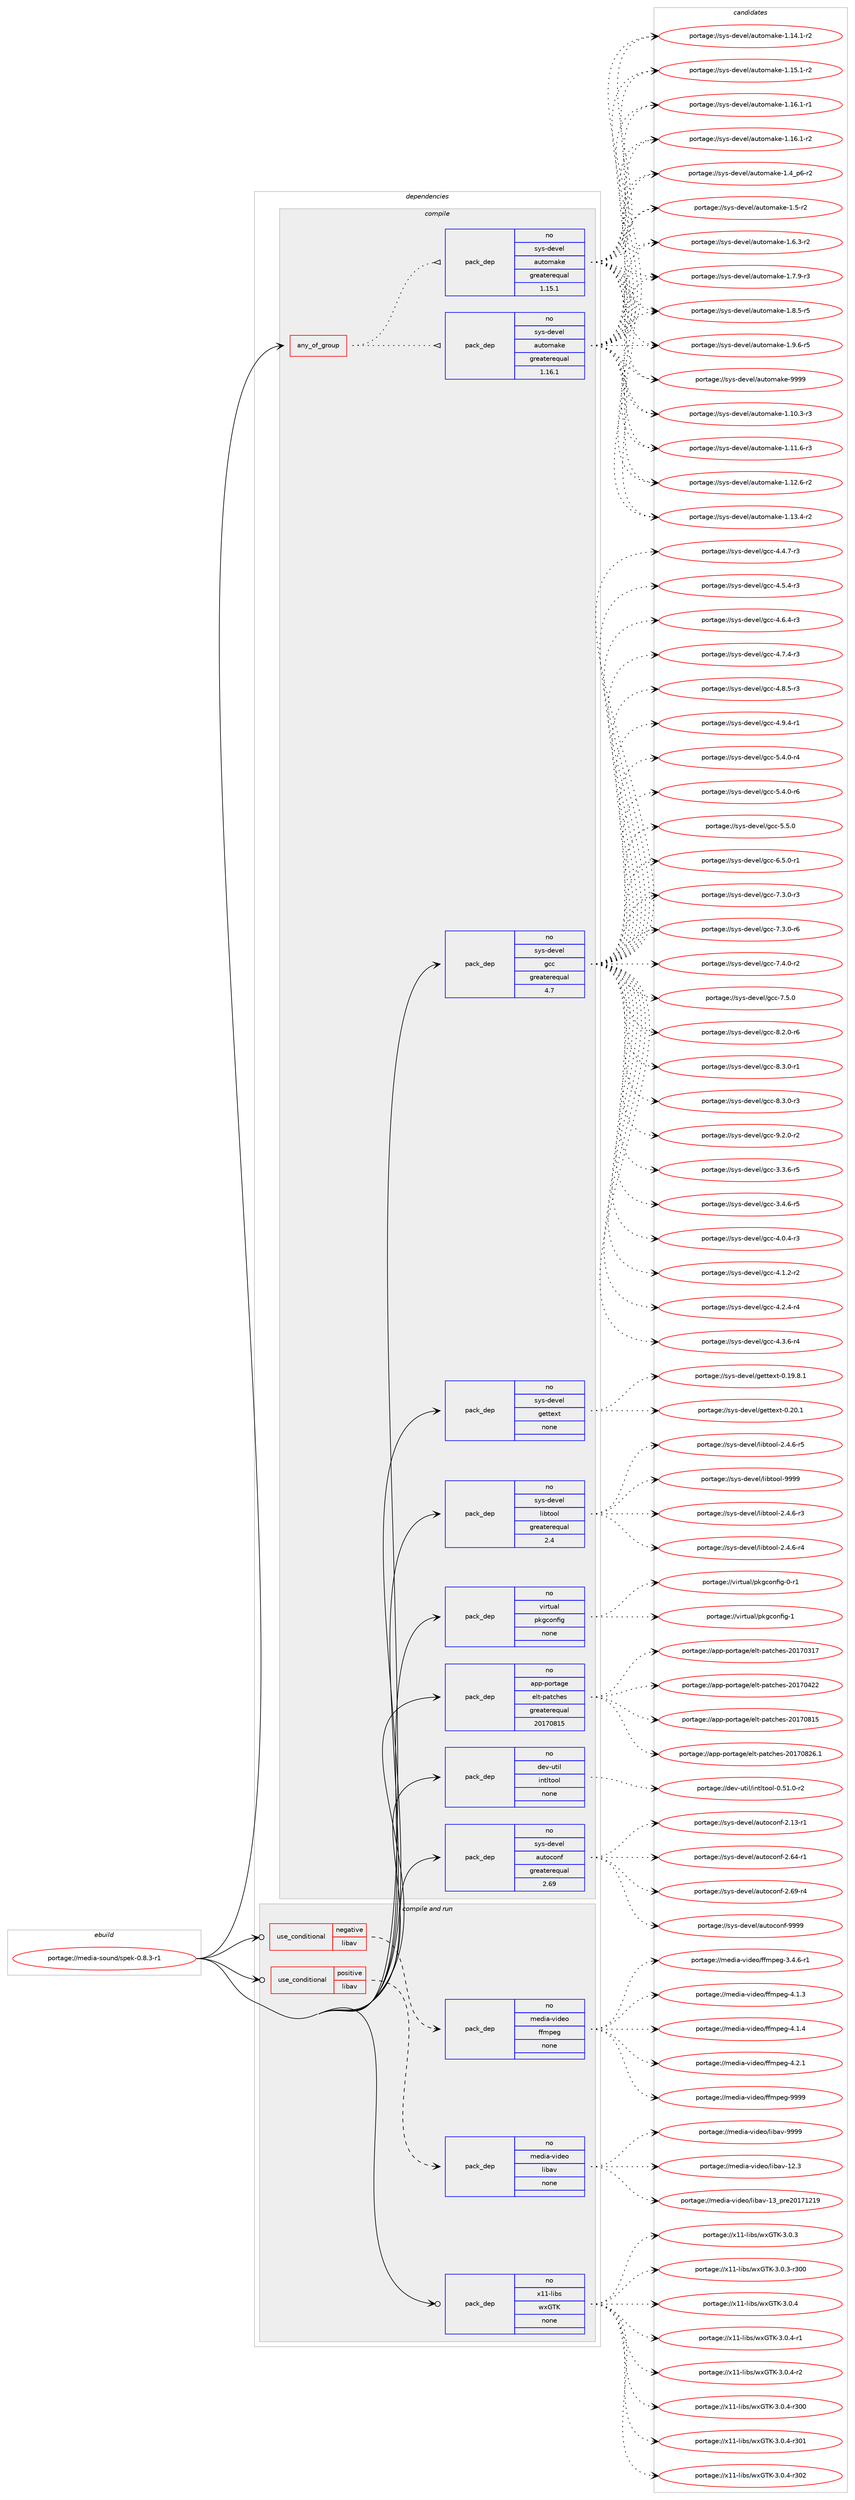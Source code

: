 digraph prolog {

# *************
# Graph options
# *************

newrank=true;
concentrate=true;
compound=true;
graph [rankdir=LR,fontname=Helvetica,fontsize=10,ranksep=1.5];#, ranksep=2.5, nodesep=0.2];
edge  [arrowhead=vee];
node  [fontname=Helvetica,fontsize=10];

# **********
# The ebuild
# **********

subgraph cluster_leftcol {
color=gray;
rank=same;
label=<<i>ebuild</i>>;
id [label="portage://media-sound/spek-0.8.3-r1", color=red, width=4, href="../media-sound/spek-0.8.3-r1.svg"];
}

# ****************
# The dependencies
# ****************

subgraph cluster_midcol {
color=gray;
label=<<i>dependencies</i>>;
subgraph cluster_compile {
fillcolor="#eeeeee";
style=filled;
label=<<i>compile</i>>;
subgraph any5384 {
dependency336552 [label=<<TABLE BORDER="0" CELLBORDER="1" CELLSPACING="0" CELLPADDING="4"><TR><TD CELLPADDING="10">any_of_group</TD></TR></TABLE>>, shape=none, color=red];subgraph pack247415 {
dependency336553 [label=<<TABLE BORDER="0" CELLBORDER="1" CELLSPACING="0" CELLPADDING="4" WIDTH="220"><TR><TD ROWSPAN="6" CELLPADDING="30">pack_dep</TD></TR><TR><TD WIDTH="110">no</TD></TR><TR><TD>sys-devel</TD></TR><TR><TD>automake</TD></TR><TR><TD>greaterequal</TD></TR><TR><TD>1.16.1</TD></TR></TABLE>>, shape=none, color=blue];
}
dependency336552:e -> dependency336553:w [weight=20,style="dotted",arrowhead="oinv"];
subgraph pack247416 {
dependency336554 [label=<<TABLE BORDER="0" CELLBORDER="1" CELLSPACING="0" CELLPADDING="4" WIDTH="220"><TR><TD ROWSPAN="6" CELLPADDING="30">pack_dep</TD></TR><TR><TD WIDTH="110">no</TD></TR><TR><TD>sys-devel</TD></TR><TR><TD>automake</TD></TR><TR><TD>greaterequal</TD></TR><TR><TD>1.15.1</TD></TR></TABLE>>, shape=none, color=blue];
}
dependency336552:e -> dependency336554:w [weight=20,style="dotted",arrowhead="oinv"];
}
id:e -> dependency336552:w [weight=20,style="solid",arrowhead="vee"];
subgraph pack247417 {
dependency336555 [label=<<TABLE BORDER="0" CELLBORDER="1" CELLSPACING="0" CELLPADDING="4" WIDTH="220"><TR><TD ROWSPAN="6" CELLPADDING="30">pack_dep</TD></TR><TR><TD WIDTH="110">no</TD></TR><TR><TD>app-portage</TD></TR><TR><TD>elt-patches</TD></TR><TR><TD>greaterequal</TD></TR><TR><TD>20170815</TD></TR></TABLE>>, shape=none, color=blue];
}
id:e -> dependency336555:w [weight=20,style="solid",arrowhead="vee"];
subgraph pack247418 {
dependency336556 [label=<<TABLE BORDER="0" CELLBORDER="1" CELLSPACING="0" CELLPADDING="4" WIDTH="220"><TR><TD ROWSPAN="6" CELLPADDING="30">pack_dep</TD></TR><TR><TD WIDTH="110">no</TD></TR><TR><TD>dev-util</TD></TR><TR><TD>intltool</TD></TR><TR><TD>none</TD></TR><TR><TD></TD></TR></TABLE>>, shape=none, color=blue];
}
id:e -> dependency336556:w [weight=20,style="solid",arrowhead="vee"];
subgraph pack247419 {
dependency336557 [label=<<TABLE BORDER="0" CELLBORDER="1" CELLSPACING="0" CELLPADDING="4" WIDTH="220"><TR><TD ROWSPAN="6" CELLPADDING="30">pack_dep</TD></TR><TR><TD WIDTH="110">no</TD></TR><TR><TD>sys-devel</TD></TR><TR><TD>autoconf</TD></TR><TR><TD>greaterequal</TD></TR><TR><TD>2.69</TD></TR></TABLE>>, shape=none, color=blue];
}
id:e -> dependency336557:w [weight=20,style="solid",arrowhead="vee"];
subgraph pack247420 {
dependency336558 [label=<<TABLE BORDER="0" CELLBORDER="1" CELLSPACING="0" CELLPADDING="4" WIDTH="220"><TR><TD ROWSPAN="6" CELLPADDING="30">pack_dep</TD></TR><TR><TD WIDTH="110">no</TD></TR><TR><TD>sys-devel</TD></TR><TR><TD>gcc</TD></TR><TR><TD>greaterequal</TD></TR><TR><TD>4.7</TD></TR></TABLE>>, shape=none, color=blue];
}
id:e -> dependency336558:w [weight=20,style="solid",arrowhead="vee"];
subgraph pack247421 {
dependency336559 [label=<<TABLE BORDER="0" CELLBORDER="1" CELLSPACING="0" CELLPADDING="4" WIDTH="220"><TR><TD ROWSPAN="6" CELLPADDING="30">pack_dep</TD></TR><TR><TD WIDTH="110">no</TD></TR><TR><TD>sys-devel</TD></TR><TR><TD>gettext</TD></TR><TR><TD>none</TD></TR><TR><TD></TD></TR></TABLE>>, shape=none, color=blue];
}
id:e -> dependency336559:w [weight=20,style="solid",arrowhead="vee"];
subgraph pack247422 {
dependency336560 [label=<<TABLE BORDER="0" CELLBORDER="1" CELLSPACING="0" CELLPADDING="4" WIDTH="220"><TR><TD ROWSPAN="6" CELLPADDING="30">pack_dep</TD></TR><TR><TD WIDTH="110">no</TD></TR><TR><TD>sys-devel</TD></TR><TR><TD>libtool</TD></TR><TR><TD>greaterequal</TD></TR><TR><TD>2.4</TD></TR></TABLE>>, shape=none, color=blue];
}
id:e -> dependency336560:w [weight=20,style="solid",arrowhead="vee"];
subgraph pack247423 {
dependency336561 [label=<<TABLE BORDER="0" CELLBORDER="1" CELLSPACING="0" CELLPADDING="4" WIDTH="220"><TR><TD ROWSPAN="6" CELLPADDING="30">pack_dep</TD></TR><TR><TD WIDTH="110">no</TD></TR><TR><TD>virtual</TD></TR><TR><TD>pkgconfig</TD></TR><TR><TD>none</TD></TR><TR><TD></TD></TR></TABLE>>, shape=none, color=blue];
}
id:e -> dependency336561:w [weight=20,style="solid",arrowhead="vee"];
}
subgraph cluster_compileandrun {
fillcolor="#eeeeee";
style=filled;
label=<<i>compile and run</i>>;
subgraph cond83610 {
dependency336562 [label=<<TABLE BORDER="0" CELLBORDER="1" CELLSPACING="0" CELLPADDING="4"><TR><TD ROWSPAN="3" CELLPADDING="10">use_conditional</TD></TR><TR><TD>negative</TD></TR><TR><TD>libav</TD></TR></TABLE>>, shape=none, color=red];
subgraph pack247424 {
dependency336563 [label=<<TABLE BORDER="0" CELLBORDER="1" CELLSPACING="0" CELLPADDING="4" WIDTH="220"><TR><TD ROWSPAN="6" CELLPADDING="30">pack_dep</TD></TR><TR><TD WIDTH="110">no</TD></TR><TR><TD>media-video</TD></TR><TR><TD>ffmpeg</TD></TR><TR><TD>none</TD></TR><TR><TD></TD></TR></TABLE>>, shape=none, color=blue];
}
dependency336562:e -> dependency336563:w [weight=20,style="dashed",arrowhead="vee"];
}
id:e -> dependency336562:w [weight=20,style="solid",arrowhead="odotvee"];
subgraph cond83611 {
dependency336564 [label=<<TABLE BORDER="0" CELLBORDER="1" CELLSPACING="0" CELLPADDING="4"><TR><TD ROWSPAN="3" CELLPADDING="10">use_conditional</TD></TR><TR><TD>positive</TD></TR><TR><TD>libav</TD></TR></TABLE>>, shape=none, color=red];
subgraph pack247425 {
dependency336565 [label=<<TABLE BORDER="0" CELLBORDER="1" CELLSPACING="0" CELLPADDING="4" WIDTH="220"><TR><TD ROWSPAN="6" CELLPADDING="30">pack_dep</TD></TR><TR><TD WIDTH="110">no</TD></TR><TR><TD>media-video</TD></TR><TR><TD>libav</TD></TR><TR><TD>none</TD></TR><TR><TD></TD></TR></TABLE>>, shape=none, color=blue];
}
dependency336564:e -> dependency336565:w [weight=20,style="dashed",arrowhead="vee"];
}
id:e -> dependency336564:w [weight=20,style="solid",arrowhead="odotvee"];
subgraph pack247426 {
dependency336566 [label=<<TABLE BORDER="0" CELLBORDER="1" CELLSPACING="0" CELLPADDING="4" WIDTH="220"><TR><TD ROWSPAN="6" CELLPADDING="30">pack_dep</TD></TR><TR><TD WIDTH="110">no</TD></TR><TR><TD>x11-libs</TD></TR><TR><TD>wxGTK</TD></TR><TR><TD>none</TD></TR><TR><TD></TD></TR></TABLE>>, shape=none, color=blue];
}
id:e -> dependency336566:w [weight=20,style="solid",arrowhead="odotvee"];
}
subgraph cluster_run {
fillcolor="#eeeeee";
style=filled;
label=<<i>run</i>>;
}
}

# **************
# The candidates
# **************

subgraph cluster_choices {
rank=same;
color=gray;
label=<<i>candidates</i>>;

subgraph choice247415 {
color=black;
nodesep=1;
choiceportage11512111545100101118101108479711711611110997107101454946494846514511451 [label="portage://sys-devel/automake-1.10.3-r3", color=red, width=4,href="../sys-devel/automake-1.10.3-r3.svg"];
choiceportage11512111545100101118101108479711711611110997107101454946494946544511451 [label="portage://sys-devel/automake-1.11.6-r3", color=red, width=4,href="../sys-devel/automake-1.11.6-r3.svg"];
choiceportage11512111545100101118101108479711711611110997107101454946495046544511450 [label="portage://sys-devel/automake-1.12.6-r2", color=red, width=4,href="../sys-devel/automake-1.12.6-r2.svg"];
choiceportage11512111545100101118101108479711711611110997107101454946495146524511450 [label="portage://sys-devel/automake-1.13.4-r2", color=red, width=4,href="../sys-devel/automake-1.13.4-r2.svg"];
choiceportage11512111545100101118101108479711711611110997107101454946495246494511450 [label="portage://sys-devel/automake-1.14.1-r2", color=red, width=4,href="../sys-devel/automake-1.14.1-r2.svg"];
choiceportage11512111545100101118101108479711711611110997107101454946495346494511450 [label="portage://sys-devel/automake-1.15.1-r2", color=red, width=4,href="../sys-devel/automake-1.15.1-r2.svg"];
choiceportage11512111545100101118101108479711711611110997107101454946495446494511449 [label="portage://sys-devel/automake-1.16.1-r1", color=red, width=4,href="../sys-devel/automake-1.16.1-r1.svg"];
choiceportage11512111545100101118101108479711711611110997107101454946495446494511450 [label="portage://sys-devel/automake-1.16.1-r2", color=red, width=4,href="../sys-devel/automake-1.16.1-r2.svg"];
choiceportage115121115451001011181011084797117116111109971071014549465295112544511450 [label="portage://sys-devel/automake-1.4_p6-r2", color=red, width=4,href="../sys-devel/automake-1.4_p6-r2.svg"];
choiceportage11512111545100101118101108479711711611110997107101454946534511450 [label="portage://sys-devel/automake-1.5-r2", color=red, width=4,href="../sys-devel/automake-1.5-r2.svg"];
choiceportage115121115451001011181011084797117116111109971071014549465446514511450 [label="portage://sys-devel/automake-1.6.3-r2", color=red, width=4,href="../sys-devel/automake-1.6.3-r2.svg"];
choiceportage115121115451001011181011084797117116111109971071014549465546574511451 [label="portage://sys-devel/automake-1.7.9-r3", color=red, width=4,href="../sys-devel/automake-1.7.9-r3.svg"];
choiceportage115121115451001011181011084797117116111109971071014549465646534511453 [label="portage://sys-devel/automake-1.8.5-r5", color=red, width=4,href="../sys-devel/automake-1.8.5-r5.svg"];
choiceportage115121115451001011181011084797117116111109971071014549465746544511453 [label="portage://sys-devel/automake-1.9.6-r5", color=red, width=4,href="../sys-devel/automake-1.9.6-r5.svg"];
choiceportage115121115451001011181011084797117116111109971071014557575757 [label="portage://sys-devel/automake-9999", color=red, width=4,href="../sys-devel/automake-9999.svg"];
dependency336553:e -> choiceportage11512111545100101118101108479711711611110997107101454946494846514511451:w [style=dotted,weight="100"];
dependency336553:e -> choiceportage11512111545100101118101108479711711611110997107101454946494946544511451:w [style=dotted,weight="100"];
dependency336553:e -> choiceportage11512111545100101118101108479711711611110997107101454946495046544511450:w [style=dotted,weight="100"];
dependency336553:e -> choiceportage11512111545100101118101108479711711611110997107101454946495146524511450:w [style=dotted,weight="100"];
dependency336553:e -> choiceportage11512111545100101118101108479711711611110997107101454946495246494511450:w [style=dotted,weight="100"];
dependency336553:e -> choiceportage11512111545100101118101108479711711611110997107101454946495346494511450:w [style=dotted,weight="100"];
dependency336553:e -> choiceportage11512111545100101118101108479711711611110997107101454946495446494511449:w [style=dotted,weight="100"];
dependency336553:e -> choiceportage11512111545100101118101108479711711611110997107101454946495446494511450:w [style=dotted,weight="100"];
dependency336553:e -> choiceportage115121115451001011181011084797117116111109971071014549465295112544511450:w [style=dotted,weight="100"];
dependency336553:e -> choiceportage11512111545100101118101108479711711611110997107101454946534511450:w [style=dotted,weight="100"];
dependency336553:e -> choiceportage115121115451001011181011084797117116111109971071014549465446514511450:w [style=dotted,weight="100"];
dependency336553:e -> choiceportage115121115451001011181011084797117116111109971071014549465546574511451:w [style=dotted,weight="100"];
dependency336553:e -> choiceportage115121115451001011181011084797117116111109971071014549465646534511453:w [style=dotted,weight="100"];
dependency336553:e -> choiceportage115121115451001011181011084797117116111109971071014549465746544511453:w [style=dotted,weight="100"];
dependency336553:e -> choiceportage115121115451001011181011084797117116111109971071014557575757:w [style=dotted,weight="100"];
}
subgraph choice247416 {
color=black;
nodesep=1;
choiceportage11512111545100101118101108479711711611110997107101454946494846514511451 [label="portage://sys-devel/automake-1.10.3-r3", color=red, width=4,href="../sys-devel/automake-1.10.3-r3.svg"];
choiceportage11512111545100101118101108479711711611110997107101454946494946544511451 [label="portage://sys-devel/automake-1.11.6-r3", color=red, width=4,href="../sys-devel/automake-1.11.6-r3.svg"];
choiceportage11512111545100101118101108479711711611110997107101454946495046544511450 [label="portage://sys-devel/automake-1.12.6-r2", color=red, width=4,href="../sys-devel/automake-1.12.6-r2.svg"];
choiceportage11512111545100101118101108479711711611110997107101454946495146524511450 [label="portage://sys-devel/automake-1.13.4-r2", color=red, width=4,href="../sys-devel/automake-1.13.4-r2.svg"];
choiceportage11512111545100101118101108479711711611110997107101454946495246494511450 [label="portage://sys-devel/automake-1.14.1-r2", color=red, width=4,href="../sys-devel/automake-1.14.1-r2.svg"];
choiceportage11512111545100101118101108479711711611110997107101454946495346494511450 [label="portage://sys-devel/automake-1.15.1-r2", color=red, width=4,href="../sys-devel/automake-1.15.1-r2.svg"];
choiceportage11512111545100101118101108479711711611110997107101454946495446494511449 [label="portage://sys-devel/automake-1.16.1-r1", color=red, width=4,href="../sys-devel/automake-1.16.1-r1.svg"];
choiceportage11512111545100101118101108479711711611110997107101454946495446494511450 [label="portage://sys-devel/automake-1.16.1-r2", color=red, width=4,href="../sys-devel/automake-1.16.1-r2.svg"];
choiceportage115121115451001011181011084797117116111109971071014549465295112544511450 [label="portage://sys-devel/automake-1.4_p6-r2", color=red, width=4,href="../sys-devel/automake-1.4_p6-r2.svg"];
choiceportage11512111545100101118101108479711711611110997107101454946534511450 [label="portage://sys-devel/automake-1.5-r2", color=red, width=4,href="../sys-devel/automake-1.5-r2.svg"];
choiceportage115121115451001011181011084797117116111109971071014549465446514511450 [label="portage://sys-devel/automake-1.6.3-r2", color=red, width=4,href="../sys-devel/automake-1.6.3-r2.svg"];
choiceportage115121115451001011181011084797117116111109971071014549465546574511451 [label="portage://sys-devel/automake-1.7.9-r3", color=red, width=4,href="../sys-devel/automake-1.7.9-r3.svg"];
choiceportage115121115451001011181011084797117116111109971071014549465646534511453 [label="portage://sys-devel/automake-1.8.5-r5", color=red, width=4,href="../sys-devel/automake-1.8.5-r5.svg"];
choiceportage115121115451001011181011084797117116111109971071014549465746544511453 [label="portage://sys-devel/automake-1.9.6-r5", color=red, width=4,href="../sys-devel/automake-1.9.6-r5.svg"];
choiceportage115121115451001011181011084797117116111109971071014557575757 [label="portage://sys-devel/automake-9999", color=red, width=4,href="../sys-devel/automake-9999.svg"];
dependency336554:e -> choiceportage11512111545100101118101108479711711611110997107101454946494846514511451:w [style=dotted,weight="100"];
dependency336554:e -> choiceportage11512111545100101118101108479711711611110997107101454946494946544511451:w [style=dotted,weight="100"];
dependency336554:e -> choiceportage11512111545100101118101108479711711611110997107101454946495046544511450:w [style=dotted,weight="100"];
dependency336554:e -> choiceportage11512111545100101118101108479711711611110997107101454946495146524511450:w [style=dotted,weight="100"];
dependency336554:e -> choiceportage11512111545100101118101108479711711611110997107101454946495246494511450:w [style=dotted,weight="100"];
dependency336554:e -> choiceportage11512111545100101118101108479711711611110997107101454946495346494511450:w [style=dotted,weight="100"];
dependency336554:e -> choiceportage11512111545100101118101108479711711611110997107101454946495446494511449:w [style=dotted,weight="100"];
dependency336554:e -> choiceportage11512111545100101118101108479711711611110997107101454946495446494511450:w [style=dotted,weight="100"];
dependency336554:e -> choiceportage115121115451001011181011084797117116111109971071014549465295112544511450:w [style=dotted,weight="100"];
dependency336554:e -> choiceportage11512111545100101118101108479711711611110997107101454946534511450:w [style=dotted,weight="100"];
dependency336554:e -> choiceportage115121115451001011181011084797117116111109971071014549465446514511450:w [style=dotted,weight="100"];
dependency336554:e -> choiceportage115121115451001011181011084797117116111109971071014549465546574511451:w [style=dotted,weight="100"];
dependency336554:e -> choiceportage115121115451001011181011084797117116111109971071014549465646534511453:w [style=dotted,weight="100"];
dependency336554:e -> choiceportage115121115451001011181011084797117116111109971071014549465746544511453:w [style=dotted,weight="100"];
dependency336554:e -> choiceportage115121115451001011181011084797117116111109971071014557575757:w [style=dotted,weight="100"];
}
subgraph choice247417 {
color=black;
nodesep=1;
choiceportage97112112451121111141169710310147101108116451129711699104101115455048495548514955 [label="portage://app-portage/elt-patches-20170317", color=red, width=4,href="../app-portage/elt-patches-20170317.svg"];
choiceportage97112112451121111141169710310147101108116451129711699104101115455048495548525050 [label="portage://app-portage/elt-patches-20170422", color=red, width=4,href="../app-portage/elt-patches-20170422.svg"];
choiceportage97112112451121111141169710310147101108116451129711699104101115455048495548564953 [label="portage://app-portage/elt-patches-20170815", color=red, width=4,href="../app-portage/elt-patches-20170815.svg"];
choiceportage971121124511211111411697103101471011081164511297116991041011154550484955485650544649 [label="portage://app-portage/elt-patches-20170826.1", color=red, width=4,href="../app-portage/elt-patches-20170826.1.svg"];
dependency336555:e -> choiceportage97112112451121111141169710310147101108116451129711699104101115455048495548514955:w [style=dotted,weight="100"];
dependency336555:e -> choiceportage97112112451121111141169710310147101108116451129711699104101115455048495548525050:w [style=dotted,weight="100"];
dependency336555:e -> choiceportage97112112451121111141169710310147101108116451129711699104101115455048495548564953:w [style=dotted,weight="100"];
dependency336555:e -> choiceportage971121124511211111411697103101471011081164511297116991041011154550484955485650544649:w [style=dotted,weight="100"];
}
subgraph choice247418 {
color=black;
nodesep=1;
choiceportage1001011184511711610510847105110116108116111111108454846534946484511450 [label="portage://dev-util/intltool-0.51.0-r2", color=red, width=4,href="../dev-util/intltool-0.51.0-r2.svg"];
dependency336556:e -> choiceportage1001011184511711610510847105110116108116111111108454846534946484511450:w [style=dotted,weight="100"];
}
subgraph choice247419 {
color=black;
nodesep=1;
choiceportage1151211154510010111810110847971171161119911111010245504649514511449 [label="portage://sys-devel/autoconf-2.13-r1", color=red, width=4,href="../sys-devel/autoconf-2.13-r1.svg"];
choiceportage1151211154510010111810110847971171161119911111010245504654524511449 [label="portage://sys-devel/autoconf-2.64-r1", color=red, width=4,href="../sys-devel/autoconf-2.64-r1.svg"];
choiceportage1151211154510010111810110847971171161119911111010245504654574511452 [label="portage://sys-devel/autoconf-2.69-r4", color=red, width=4,href="../sys-devel/autoconf-2.69-r4.svg"];
choiceportage115121115451001011181011084797117116111991111101024557575757 [label="portage://sys-devel/autoconf-9999", color=red, width=4,href="../sys-devel/autoconf-9999.svg"];
dependency336557:e -> choiceportage1151211154510010111810110847971171161119911111010245504649514511449:w [style=dotted,weight="100"];
dependency336557:e -> choiceportage1151211154510010111810110847971171161119911111010245504654524511449:w [style=dotted,weight="100"];
dependency336557:e -> choiceportage1151211154510010111810110847971171161119911111010245504654574511452:w [style=dotted,weight="100"];
dependency336557:e -> choiceportage115121115451001011181011084797117116111991111101024557575757:w [style=dotted,weight="100"];
}
subgraph choice247420 {
color=black;
nodesep=1;
choiceportage115121115451001011181011084710399994551465146544511453 [label="portage://sys-devel/gcc-3.3.6-r5", color=red, width=4,href="../sys-devel/gcc-3.3.6-r5.svg"];
choiceportage115121115451001011181011084710399994551465246544511453 [label="portage://sys-devel/gcc-3.4.6-r5", color=red, width=4,href="../sys-devel/gcc-3.4.6-r5.svg"];
choiceportage115121115451001011181011084710399994552464846524511451 [label="portage://sys-devel/gcc-4.0.4-r3", color=red, width=4,href="../sys-devel/gcc-4.0.4-r3.svg"];
choiceportage115121115451001011181011084710399994552464946504511450 [label="portage://sys-devel/gcc-4.1.2-r2", color=red, width=4,href="../sys-devel/gcc-4.1.2-r2.svg"];
choiceportage115121115451001011181011084710399994552465046524511452 [label="portage://sys-devel/gcc-4.2.4-r4", color=red, width=4,href="../sys-devel/gcc-4.2.4-r4.svg"];
choiceportage115121115451001011181011084710399994552465146544511452 [label="portage://sys-devel/gcc-4.3.6-r4", color=red, width=4,href="../sys-devel/gcc-4.3.6-r4.svg"];
choiceportage115121115451001011181011084710399994552465246554511451 [label="portage://sys-devel/gcc-4.4.7-r3", color=red, width=4,href="../sys-devel/gcc-4.4.7-r3.svg"];
choiceportage115121115451001011181011084710399994552465346524511451 [label="portage://sys-devel/gcc-4.5.4-r3", color=red, width=4,href="../sys-devel/gcc-4.5.4-r3.svg"];
choiceportage115121115451001011181011084710399994552465446524511451 [label="portage://sys-devel/gcc-4.6.4-r3", color=red, width=4,href="../sys-devel/gcc-4.6.4-r3.svg"];
choiceportage115121115451001011181011084710399994552465546524511451 [label="portage://sys-devel/gcc-4.7.4-r3", color=red, width=4,href="../sys-devel/gcc-4.7.4-r3.svg"];
choiceportage115121115451001011181011084710399994552465646534511451 [label="portage://sys-devel/gcc-4.8.5-r3", color=red, width=4,href="../sys-devel/gcc-4.8.5-r3.svg"];
choiceportage115121115451001011181011084710399994552465746524511449 [label="portage://sys-devel/gcc-4.9.4-r1", color=red, width=4,href="../sys-devel/gcc-4.9.4-r1.svg"];
choiceportage115121115451001011181011084710399994553465246484511452 [label="portage://sys-devel/gcc-5.4.0-r4", color=red, width=4,href="../sys-devel/gcc-5.4.0-r4.svg"];
choiceportage115121115451001011181011084710399994553465246484511454 [label="portage://sys-devel/gcc-5.4.0-r6", color=red, width=4,href="../sys-devel/gcc-5.4.0-r6.svg"];
choiceportage11512111545100101118101108471039999455346534648 [label="portage://sys-devel/gcc-5.5.0", color=red, width=4,href="../sys-devel/gcc-5.5.0.svg"];
choiceportage115121115451001011181011084710399994554465346484511449 [label="portage://sys-devel/gcc-6.5.0-r1", color=red, width=4,href="../sys-devel/gcc-6.5.0-r1.svg"];
choiceportage115121115451001011181011084710399994555465146484511451 [label="portage://sys-devel/gcc-7.3.0-r3", color=red, width=4,href="../sys-devel/gcc-7.3.0-r3.svg"];
choiceportage115121115451001011181011084710399994555465146484511454 [label="portage://sys-devel/gcc-7.3.0-r6", color=red, width=4,href="../sys-devel/gcc-7.3.0-r6.svg"];
choiceportage115121115451001011181011084710399994555465246484511450 [label="portage://sys-devel/gcc-7.4.0-r2", color=red, width=4,href="../sys-devel/gcc-7.4.0-r2.svg"];
choiceportage11512111545100101118101108471039999455546534648 [label="portage://sys-devel/gcc-7.5.0", color=red, width=4,href="../sys-devel/gcc-7.5.0.svg"];
choiceportage115121115451001011181011084710399994556465046484511454 [label="portage://sys-devel/gcc-8.2.0-r6", color=red, width=4,href="../sys-devel/gcc-8.2.0-r6.svg"];
choiceportage115121115451001011181011084710399994556465146484511449 [label="portage://sys-devel/gcc-8.3.0-r1", color=red, width=4,href="../sys-devel/gcc-8.3.0-r1.svg"];
choiceportage115121115451001011181011084710399994556465146484511451 [label="portage://sys-devel/gcc-8.3.0-r3", color=red, width=4,href="../sys-devel/gcc-8.3.0-r3.svg"];
choiceportage115121115451001011181011084710399994557465046484511450 [label="portage://sys-devel/gcc-9.2.0-r2", color=red, width=4,href="../sys-devel/gcc-9.2.0-r2.svg"];
dependency336558:e -> choiceportage115121115451001011181011084710399994551465146544511453:w [style=dotted,weight="100"];
dependency336558:e -> choiceportage115121115451001011181011084710399994551465246544511453:w [style=dotted,weight="100"];
dependency336558:e -> choiceportage115121115451001011181011084710399994552464846524511451:w [style=dotted,weight="100"];
dependency336558:e -> choiceportage115121115451001011181011084710399994552464946504511450:w [style=dotted,weight="100"];
dependency336558:e -> choiceportage115121115451001011181011084710399994552465046524511452:w [style=dotted,weight="100"];
dependency336558:e -> choiceportage115121115451001011181011084710399994552465146544511452:w [style=dotted,weight="100"];
dependency336558:e -> choiceportage115121115451001011181011084710399994552465246554511451:w [style=dotted,weight="100"];
dependency336558:e -> choiceportage115121115451001011181011084710399994552465346524511451:w [style=dotted,weight="100"];
dependency336558:e -> choiceportage115121115451001011181011084710399994552465446524511451:w [style=dotted,weight="100"];
dependency336558:e -> choiceportage115121115451001011181011084710399994552465546524511451:w [style=dotted,weight="100"];
dependency336558:e -> choiceportage115121115451001011181011084710399994552465646534511451:w [style=dotted,weight="100"];
dependency336558:e -> choiceportage115121115451001011181011084710399994552465746524511449:w [style=dotted,weight="100"];
dependency336558:e -> choiceportage115121115451001011181011084710399994553465246484511452:w [style=dotted,weight="100"];
dependency336558:e -> choiceportage115121115451001011181011084710399994553465246484511454:w [style=dotted,weight="100"];
dependency336558:e -> choiceportage11512111545100101118101108471039999455346534648:w [style=dotted,weight="100"];
dependency336558:e -> choiceportage115121115451001011181011084710399994554465346484511449:w [style=dotted,weight="100"];
dependency336558:e -> choiceportage115121115451001011181011084710399994555465146484511451:w [style=dotted,weight="100"];
dependency336558:e -> choiceportage115121115451001011181011084710399994555465146484511454:w [style=dotted,weight="100"];
dependency336558:e -> choiceportage115121115451001011181011084710399994555465246484511450:w [style=dotted,weight="100"];
dependency336558:e -> choiceportage11512111545100101118101108471039999455546534648:w [style=dotted,weight="100"];
dependency336558:e -> choiceportage115121115451001011181011084710399994556465046484511454:w [style=dotted,weight="100"];
dependency336558:e -> choiceportage115121115451001011181011084710399994556465146484511449:w [style=dotted,weight="100"];
dependency336558:e -> choiceportage115121115451001011181011084710399994556465146484511451:w [style=dotted,weight="100"];
dependency336558:e -> choiceportage115121115451001011181011084710399994557465046484511450:w [style=dotted,weight="100"];
}
subgraph choice247421 {
color=black;
nodesep=1;
choiceportage1151211154510010111810110847103101116116101120116454846495746564649 [label="portage://sys-devel/gettext-0.19.8.1", color=red, width=4,href="../sys-devel/gettext-0.19.8.1.svg"];
choiceportage115121115451001011181011084710310111611610112011645484650484649 [label="portage://sys-devel/gettext-0.20.1", color=red, width=4,href="../sys-devel/gettext-0.20.1.svg"];
dependency336559:e -> choiceportage1151211154510010111810110847103101116116101120116454846495746564649:w [style=dotted,weight="100"];
dependency336559:e -> choiceportage115121115451001011181011084710310111611610112011645484650484649:w [style=dotted,weight="100"];
}
subgraph choice247422 {
color=black;
nodesep=1;
choiceportage1151211154510010111810110847108105981161111111084550465246544511451 [label="portage://sys-devel/libtool-2.4.6-r3", color=red, width=4,href="../sys-devel/libtool-2.4.6-r3.svg"];
choiceportage1151211154510010111810110847108105981161111111084550465246544511452 [label="portage://sys-devel/libtool-2.4.6-r4", color=red, width=4,href="../sys-devel/libtool-2.4.6-r4.svg"];
choiceportage1151211154510010111810110847108105981161111111084550465246544511453 [label="portage://sys-devel/libtool-2.4.6-r5", color=red, width=4,href="../sys-devel/libtool-2.4.6-r5.svg"];
choiceportage1151211154510010111810110847108105981161111111084557575757 [label="portage://sys-devel/libtool-9999", color=red, width=4,href="../sys-devel/libtool-9999.svg"];
dependency336560:e -> choiceportage1151211154510010111810110847108105981161111111084550465246544511451:w [style=dotted,weight="100"];
dependency336560:e -> choiceportage1151211154510010111810110847108105981161111111084550465246544511452:w [style=dotted,weight="100"];
dependency336560:e -> choiceportage1151211154510010111810110847108105981161111111084550465246544511453:w [style=dotted,weight="100"];
dependency336560:e -> choiceportage1151211154510010111810110847108105981161111111084557575757:w [style=dotted,weight="100"];
}
subgraph choice247423 {
color=black;
nodesep=1;
choiceportage11810511411611797108471121071039911111010210510345484511449 [label="portage://virtual/pkgconfig-0-r1", color=red, width=4,href="../virtual/pkgconfig-0-r1.svg"];
choiceportage1181051141161179710847112107103991111101021051034549 [label="portage://virtual/pkgconfig-1", color=red, width=4,href="../virtual/pkgconfig-1.svg"];
dependency336561:e -> choiceportage11810511411611797108471121071039911111010210510345484511449:w [style=dotted,weight="100"];
dependency336561:e -> choiceportage1181051141161179710847112107103991111101021051034549:w [style=dotted,weight="100"];
}
subgraph choice247424 {
color=black;
nodesep=1;
choiceportage1091011001059745118105100101111471021021091121011034551465246544511449 [label="portage://media-video/ffmpeg-3.4.6-r1", color=red, width=4,href="../media-video/ffmpeg-3.4.6-r1.svg"];
choiceportage109101100105974511810510010111147102102109112101103455246494651 [label="portage://media-video/ffmpeg-4.1.3", color=red, width=4,href="../media-video/ffmpeg-4.1.3.svg"];
choiceportage109101100105974511810510010111147102102109112101103455246494652 [label="portage://media-video/ffmpeg-4.1.4", color=red, width=4,href="../media-video/ffmpeg-4.1.4.svg"];
choiceportage109101100105974511810510010111147102102109112101103455246504649 [label="portage://media-video/ffmpeg-4.2.1", color=red, width=4,href="../media-video/ffmpeg-4.2.1.svg"];
choiceportage1091011001059745118105100101111471021021091121011034557575757 [label="portage://media-video/ffmpeg-9999", color=red, width=4,href="../media-video/ffmpeg-9999.svg"];
dependency336563:e -> choiceportage1091011001059745118105100101111471021021091121011034551465246544511449:w [style=dotted,weight="100"];
dependency336563:e -> choiceportage109101100105974511810510010111147102102109112101103455246494651:w [style=dotted,weight="100"];
dependency336563:e -> choiceportage109101100105974511810510010111147102102109112101103455246494652:w [style=dotted,weight="100"];
dependency336563:e -> choiceportage109101100105974511810510010111147102102109112101103455246504649:w [style=dotted,weight="100"];
dependency336563:e -> choiceportage1091011001059745118105100101111471021021091121011034557575757:w [style=dotted,weight="100"];
}
subgraph choice247425 {
color=black;
nodesep=1;
choiceportage10910110010597451181051001011114710810598971184549504651 [label="portage://media-video/libav-12.3", color=red, width=4,href="../media-video/libav-12.3.svg"];
choiceportage1091011001059745118105100101111471081059897118454951951121141015048495549504957 [label="portage://media-video/libav-13_pre20171219", color=red, width=4,href="../media-video/libav-13_pre20171219.svg"];
choiceportage10910110010597451181051001011114710810598971184557575757 [label="portage://media-video/libav-9999", color=red, width=4,href="../media-video/libav-9999.svg"];
dependency336565:e -> choiceportage10910110010597451181051001011114710810598971184549504651:w [style=dotted,weight="100"];
dependency336565:e -> choiceportage1091011001059745118105100101111471081059897118454951951121141015048495549504957:w [style=dotted,weight="100"];
dependency336565:e -> choiceportage10910110010597451181051001011114710810598971184557575757:w [style=dotted,weight="100"];
}
subgraph choice247426 {
color=black;
nodesep=1;
choiceportage1204949451081059811547119120718475455146484651 [label="portage://x11-libs/wxGTK-3.0.3", color=red, width=4,href="../x11-libs/wxGTK-3.0.3.svg"];
choiceportage120494945108105981154711912071847545514648465145114514848 [label="portage://x11-libs/wxGTK-3.0.3-r300", color=red, width=4,href="../x11-libs/wxGTK-3.0.3-r300.svg"];
choiceportage1204949451081059811547119120718475455146484652 [label="portage://x11-libs/wxGTK-3.0.4", color=red, width=4,href="../x11-libs/wxGTK-3.0.4.svg"];
choiceportage12049494510810598115471191207184754551464846524511449 [label="portage://x11-libs/wxGTK-3.0.4-r1", color=red, width=4,href="../x11-libs/wxGTK-3.0.4-r1.svg"];
choiceportage12049494510810598115471191207184754551464846524511450 [label="portage://x11-libs/wxGTK-3.0.4-r2", color=red, width=4,href="../x11-libs/wxGTK-3.0.4-r2.svg"];
choiceportage120494945108105981154711912071847545514648465245114514848 [label="portage://x11-libs/wxGTK-3.0.4-r300", color=red, width=4,href="../x11-libs/wxGTK-3.0.4-r300.svg"];
choiceportage120494945108105981154711912071847545514648465245114514849 [label="portage://x11-libs/wxGTK-3.0.4-r301", color=red, width=4,href="../x11-libs/wxGTK-3.0.4-r301.svg"];
choiceportage120494945108105981154711912071847545514648465245114514850 [label="portage://x11-libs/wxGTK-3.0.4-r302", color=red, width=4,href="../x11-libs/wxGTK-3.0.4-r302.svg"];
dependency336566:e -> choiceportage1204949451081059811547119120718475455146484651:w [style=dotted,weight="100"];
dependency336566:e -> choiceportage120494945108105981154711912071847545514648465145114514848:w [style=dotted,weight="100"];
dependency336566:e -> choiceportage1204949451081059811547119120718475455146484652:w [style=dotted,weight="100"];
dependency336566:e -> choiceportage12049494510810598115471191207184754551464846524511449:w [style=dotted,weight="100"];
dependency336566:e -> choiceportage12049494510810598115471191207184754551464846524511450:w [style=dotted,weight="100"];
dependency336566:e -> choiceportage120494945108105981154711912071847545514648465245114514848:w [style=dotted,weight="100"];
dependency336566:e -> choiceportage120494945108105981154711912071847545514648465245114514849:w [style=dotted,weight="100"];
dependency336566:e -> choiceportage120494945108105981154711912071847545514648465245114514850:w [style=dotted,weight="100"];
}
}

}
